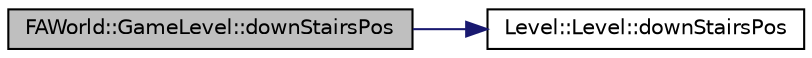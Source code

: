 digraph G
{
  edge [fontname="Helvetica",fontsize="10",labelfontname="Helvetica",labelfontsize="10"];
  node [fontname="Helvetica",fontsize="10",shape=record];
  rankdir="LR";
  Node1 [label="FAWorld::GameLevel::downStairsPos",height=0.2,width=0.4,color="black", fillcolor="grey75", style="filled" fontcolor="black"];
  Node1 -> Node2 [color="midnightblue",fontsize="10",style="solid",fontname="Helvetica"];
  Node2 [label="Level::Level::downStairsPos",height=0.2,width=0.4,color="black", fillcolor="white", style="filled",URL="$class_level_1_1_level.html#a7a9080be0dbced8f972b1c897704dde1"];
}
